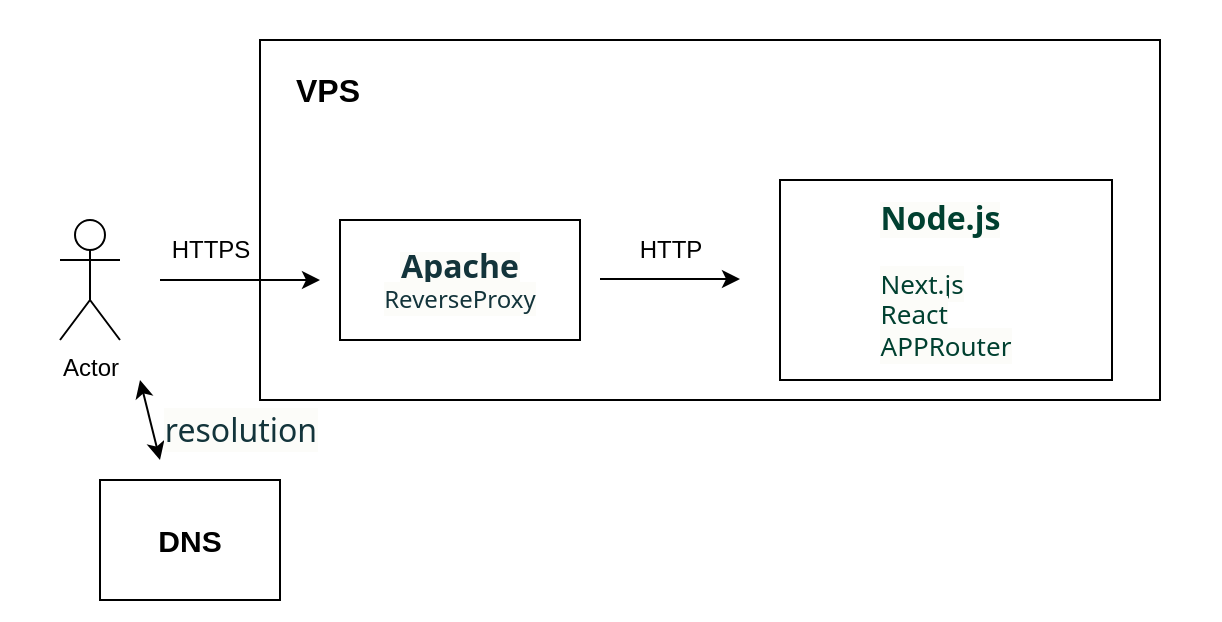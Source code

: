 <mxfile version="24.7.16">
  <diagram name="ページ1" id="BCsIDIFeSV_EriE_t6zV">
    <mxGraphModel dx="1434" dy="780" grid="1" gridSize="10" guides="1" tooltips="1" connect="1" arrows="1" fold="1" page="1" pageScale="1" pageWidth="827" pageHeight="1169" math="0" shadow="0">
      <root>
        <mxCell id="0" />
        <mxCell id="1" parent="0" />
        <mxCell id="myf2Mf568QBIRJ2dU6EO-16" value="" style="rounded=0;whiteSpace=wrap;html=1;strokeColor=none;" vertex="1" parent="1">
          <mxGeometry x="40" y="120" width="610" height="310" as="geometry" />
        </mxCell>
        <mxCell id="myf2Mf568QBIRJ2dU6EO-15" value="&lt;font style=&quot;font-size: 16px;&quot;&gt;&lt;b&gt;　VPS&lt;/b&gt;&lt;/font&gt;&lt;div&gt;&lt;br&gt;&lt;/div&gt;&lt;div&gt;&lt;br&gt;&lt;/div&gt;&lt;div&gt;&lt;br&gt;&lt;/div&gt;&lt;div&gt;&lt;br&gt;&lt;/div&gt;&lt;div&gt;&lt;br&gt;&lt;/div&gt;&lt;div&gt;&lt;br&gt;&lt;/div&gt;&lt;div&gt;&lt;br&gt;&lt;/div&gt;&lt;div&gt;&lt;br&gt;&lt;/div&gt;&lt;div style=&quot;font-size: 13px;&quot;&gt;&lt;br&gt;&lt;/div&gt;" style="rounded=0;whiteSpace=wrap;html=1;align=left;" vertex="1" parent="1">
          <mxGeometry x="170" y="140" width="450" height="180" as="geometry" />
        </mxCell>
        <mxCell id="myf2Mf568QBIRJ2dU6EO-1" value="Actor" style="shape=umlActor;verticalLabelPosition=bottom;verticalAlign=top;html=1;outlineConnect=0;" vertex="1" parent="1">
          <mxGeometry x="70" y="230" width="30" height="60" as="geometry" />
        </mxCell>
        <mxCell id="myf2Mf568QBIRJ2dU6EO-4" value="" style="endArrow=classic;html=1;rounded=0;" edge="1" parent="1">
          <mxGeometry width="50" height="50" relative="1" as="geometry">
            <mxPoint x="120" y="260" as="sourcePoint" />
            <mxPoint x="200" y="260" as="targetPoint" />
            <Array as="points">
              <mxPoint x="160" y="260" />
            </Array>
          </mxGeometry>
        </mxCell>
        <mxCell id="myf2Mf568QBIRJ2dU6EO-5" value="&lt;span style=&quot;color: oklch(0.304 0.04 213.681); text-align: start; background-color: oklch(0.99 0.004 106.471); font-family: __fkGroteskNeue_598ab8, __fkGroteskNeue_Fallback_598ab8, ui-sans-serif, system-ui, -apple-system, BlinkMacSystemFont, &amp;quot;Segoe UI&amp;quot;, Roboto, &amp;quot;Helvetica Neue&amp;quot;, Arial, &amp;quot;Noto Sans&amp;quot;, sans-serif, &amp;quot;Apple Color Emoji&amp;quot;, &amp;quot;Segoe UI Emoji&amp;quot;, &amp;quot;Segoe UI Symbol&amp;quot;, &amp;quot;Noto Color Emoji&amp;quot;;&quot;&gt;&lt;b style=&quot;font-size: 16px;&quot;&gt;Apache&lt;/b&gt;&lt;/span&gt;&lt;div&gt;&lt;div&gt;&lt;span style=&quot;color: oklch(0.304 0.04 213.681); text-align: start; background-color: oklch(0.99 0.004 106.471); font-family: __fkGroteskNeue_598ab8, __fkGroteskNeue_Fallback_598ab8, ui-sans-serif, system-ui, -apple-system, BlinkMacSystemFont, &amp;quot;Segoe UI&amp;quot;, Roboto, &amp;quot;Helvetica Neue&amp;quot;, Arial, &amp;quot;Noto Sans&amp;quot;, sans-serif, &amp;quot;Apple Color Emoji&amp;quot;, &amp;quot;Segoe UI Emoji&amp;quot;, &amp;quot;Segoe UI Symbol&amp;quot;, &amp;quot;Noto Color Emoji&amp;quot;;&quot;&gt;&lt;font style=&quot;font-size: 12px;&quot;&gt;ReverseProxy&lt;/font&gt;&lt;/span&gt;&lt;/div&gt;&lt;/div&gt;" style="rounded=0;whiteSpace=wrap;html=1;" vertex="1" parent="1">
          <mxGeometry x="210" y="230" width="120" height="60" as="geometry" />
        </mxCell>
        <mxCell id="myf2Mf568QBIRJ2dU6EO-6" value="" style="endArrow=classic;html=1;rounded=0;" edge="1" parent="1">
          <mxGeometry width="50" height="50" relative="1" as="geometry">
            <mxPoint x="340" y="259.5" as="sourcePoint" />
            <mxPoint x="410" y="259.5" as="targetPoint" />
          </mxGeometry>
        </mxCell>
        <mxCell id="myf2Mf568QBIRJ2dU6EO-7" value="&lt;div style=&quot;text-align: start; font-size: 13px;&quot;&gt;&lt;font style=&quot;font-size: 13px;&quot; face=&quot;__fkGroteskNeue_598ab8, __fkGroteskNeue_Fallback_598ab8, ui-sans-serif, system-ui, -apple-system, BlinkMacSystemFont, Segoe UI, Roboto, Helvetica Neue, Arial, Noto Sans, sans-serif, Apple Color Emoji, Segoe UI Emoji, Segoe UI Symbol, Noto Color Emoji&quot; color=&quot;oklch(0.304 0.04 213.681)&quot;&gt;&lt;span style=&quot;background-color: oklch(0.99 0.004 106.471);&quot;&gt;&lt;b style=&quot;font-size: 16px;&quot;&gt;Node.js&lt;/b&gt;&lt;br&gt;&lt;br&gt;&lt;font style=&quot;font-size: 13px;&quot;&gt;Next.js&lt;br&gt;React&lt;/font&gt;&lt;/span&gt;&lt;/font&gt;&lt;/div&gt;&lt;div style=&quot;text-align: start; font-size: 13px;&quot;&gt;&lt;font style=&quot;font-size: 13px;&quot; face=&quot;__fkGroteskNeue_598ab8, __fkGroteskNeue_Fallback_598ab8, ui-sans-serif, system-ui, -apple-system, BlinkMacSystemFont, Segoe UI, Roboto, Helvetica Neue, Arial, Noto Sans, sans-serif, Apple Color Emoji, Segoe UI Emoji, Segoe UI Symbol, Noto Color Emoji&quot; color=&quot;oklch(0.304 0.04 213.681)&quot;&gt;&lt;span style=&quot;background-color: oklch(0.99 0.004 106.471);&quot;&gt;APPRouter&lt;/span&gt;&lt;/font&gt;&lt;/div&gt;" style="rounded=0;whiteSpace=wrap;html=1;" vertex="1" parent="1">
          <mxGeometry x="430" y="210" width="166" height="100" as="geometry" />
        </mxCell>
        <mxCell id="myf2Mf568QBIRJ2dU6EO-8" value="HTTPS" style="text;html=1;align=center;verticalAlign=middle;resizable=0;points=[];autosize=1;strokeColor=none;fillColor=none;" vertex="1" parent="1">
          <mxGeometry x="115" y="230" width="60" height="30" as="geometry" />
        </mxCell>
        <mxCell id="myf2Mf568QBIRJ2dU6EO-9" value="HTTP" style="text;html=1;align=center;verticalAlign=middle;resizable=0;points=[];autosize=1;strokeColor=none;fillColor=none;" vertex="1" parent="1">
          <mxGeometry x="350" y="230" width="50" height="30" as="geometry" />
        </mxCell>
        <mxCell id="myf2Mf568QBIRJ2dU6EO-12" value="" style="endArrow=classic;startArrow=classic;html=1;rounded=0;" edge="1" parent="1">
          <mxGeometry width="50" height="50" relative="1" as="geometry">
            <mxPoint x="110" y="310" as="sourcePoint" />
            <mxPoint x="120" y="350" as="targetPoint" />
          </mxGeometry>
        </mxCell>
        <mxCell id="myf2Mf568QBIRJ2dU6EO-13" value="&lt;b&gt;&lt;font style=&quot;font-size: 15px;&quot;&gt;DNS&lt;/font&gt;&lt;/b&gt;" style="rounded=0;whiteSpace=wrap;html=1;" vertex="1" parent="1">
          <mxGeometry x="90" y="360" width="90" height="60" as="geometry" />
        </mxCell>
        <mxCell id="myf2Mf568QBIRJ2dU6EO-14" value="&lt;span style=&quot;color: oklch(0.304 0.04 213.681); font-family: __fkGroteskNeue_598ab8, __fkGroteskNeue_Fallback_598ab8, ui-sans-serif, system-ui, -apple-system, BlinkMacSystemFont, &amp;quot;Segoe UI&amp;quot;, Roboto, &amp;quot;Helvetica Neue&amp;quot;, Arial, &amp;quot;Noto Sans&amp;quot;, sans-serif, &amp;quot;Apple Color Emoji&amp;quot;, &amp;quot;Segoe UI Emoji&amp;quot;, &amp;quot;Segoe UI Symbol&amp;quot;, &amp;quot;Noto Color Emoji&amp;quot;; font-size: 16px; text-align: start; text-wrap: wrap; background-color: oklch(0.99 0.004 106.471);&quot;&gt;resolution&lt;/span&gt;" style="text;html=1;align=center;verticalAlign=middle;resizable=0;points=[];autosize=1;strokeColor=none;fillColor=none;" vertex="1" parent="1">
          <mxGeometry x="115" y="320" width="90" height="30" as="geometry" />
        </mxCell>
      </root>
    </mxGraphModel>
  </diagram>
</mxfile>

